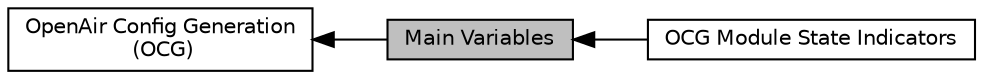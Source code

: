 digraph "Main Variables"
{
  edge [fontname="Helvetica",fontsize="10",labelfontname="Helvetica",labelfontsize="10"];
  node [fontname="Helvetica",fontsize="10",shape=box];
  rankdir=LR;
  Node3 [label="OCG Module State Indicators",height=0.2,width=0.4,color="black", fillcolor="white", style="filled",URL="$group____oks.html",tooltip="Indicate whether a module has processed successfully."];
  Node2 [label="OpenAir Config Generation\l (OCG)",height=0.2,width=0.4,color="black", fillcolor="white", style="filled",URL="$group____OCG.html",tooltip=" "];
  Node1 [label="Main Variables",height=0.2,width=0.4,color="black", fillcolor="grey75", style="filled", fontcolor="black",tooltip="Variables used by the main function."];
  Node2->Node1 [shape=plaintext, dir="back", style="solid"];
  Node1->Node3 [shape=plaintext, dir="back", style="solid"];
}
